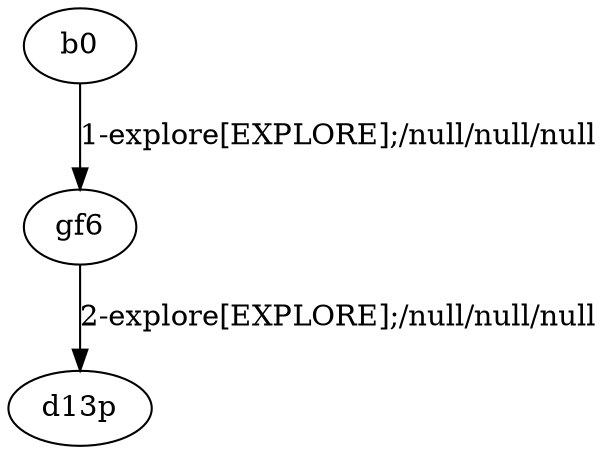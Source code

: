 # Total number of goals covered by this test: 1
# gf6 --> d13p

digraph g {
"b0" -> "gf6" [label = "1-explore[EXPLORE];/null/null/null"];
"gf6" -> "d13p" [label = "2-explore[EXPLORE];/null/null/null"];
}